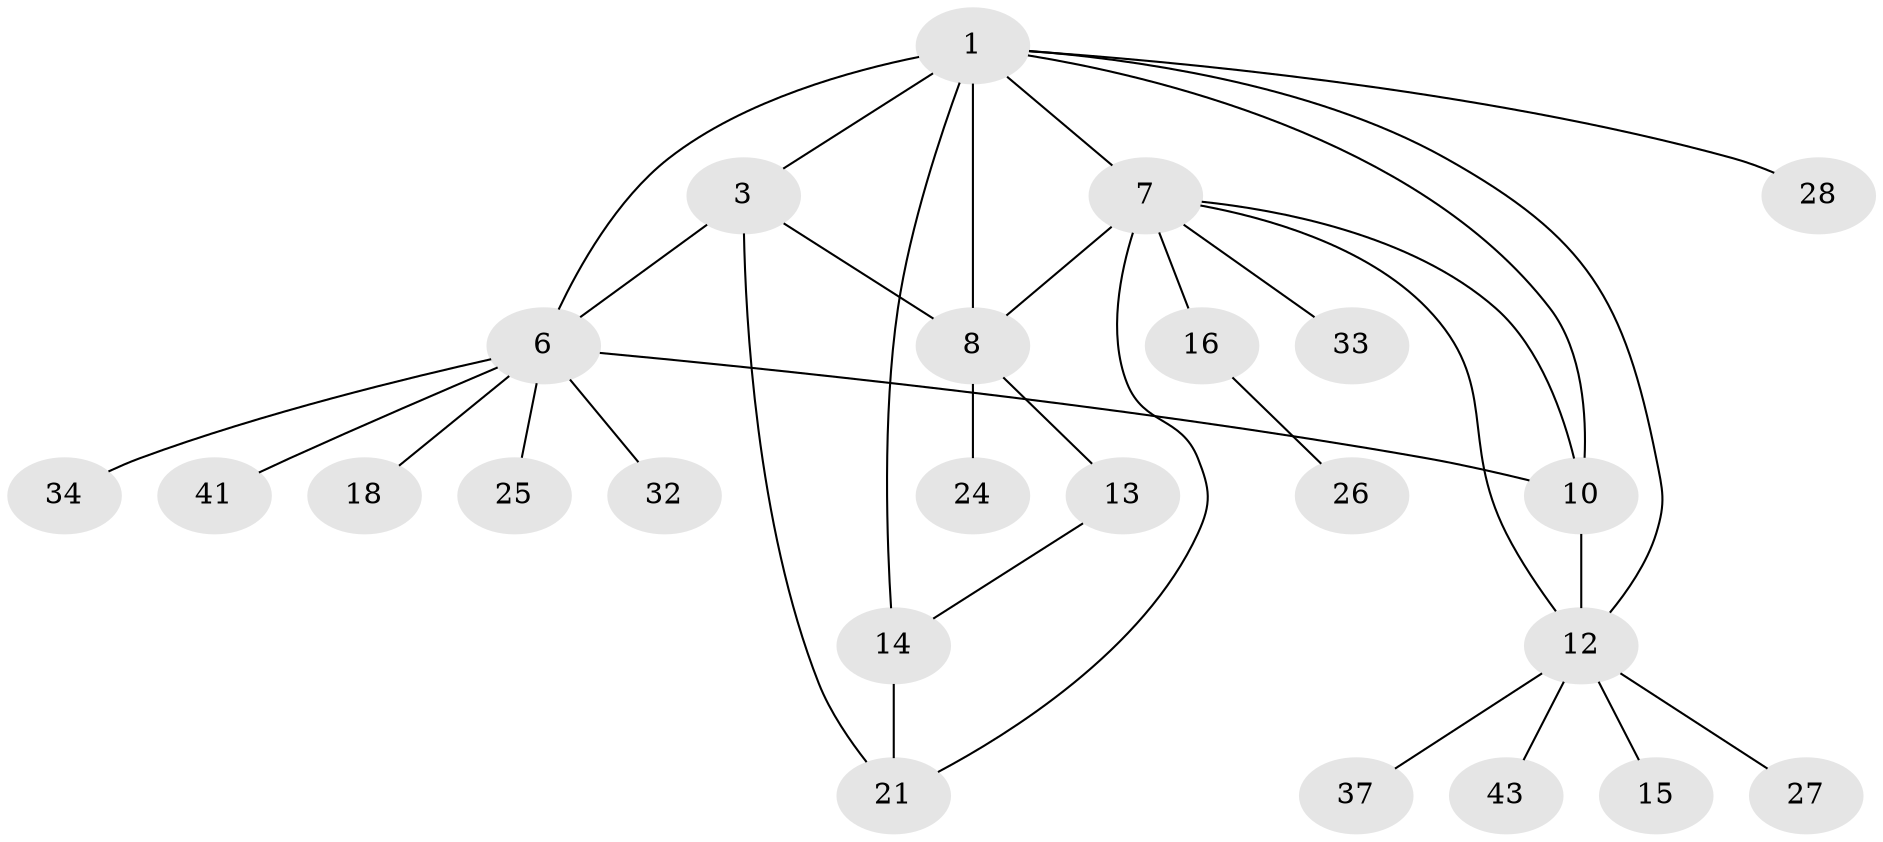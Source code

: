 // original degree distribution, {4: 0.08333333333333333, 7: 0.0625, 3: 0.10416666666666667, 6: 0.041666666666666664, 9: 0.020833333333333332, 5: 0.020833333333333332, 2: 0.20833333333333334, 1: 0.4583333333333333}
// Generated by graph-tools (version 1.1) at 2025/15/03/09/25 04:15:50]
// undirected, 24 vertices, 33 edges
graph export_dot {
graph [start="1"]
  node [color=gray90,style=filled];
  1 [super="+2+44+42"];
  3 [super="+35+5"];
  6 [super="+22+19"];
  7 [super="+9"];
  8 [super="+17"];
  10 [super="+47"];
  12;
  13 [super="+45"];
  14;
  15;
  16 [super="+30+20"];
  18 [super="+29"];
  21 [super="+38"];
  24;
  25;
  26;
  27;
  28;
  32;
  33;
  34;
  37;
  41;
  43;
  1 -- 8;
  1 -- 3 [weight=2];
  1 -- 6;
  1 -- 7 [weight=2];
  1 -- 10;
  1 -- 12;
  1 -- 14 [weight=2];
  1 -- 28;
  3 -- 21;
  3 -- 6;
  3 -- 8;
  6 -- 10;
  6 -- 18;
  6 -- 32;
  6 -- 34;
  6 -- 41;
  6 -- 25;
  7 -- 8;
  7 -- 12;
  7 -- 16;
  7 -- 33;
  7 -- 21;
  7 -- 10;
  8 -- 13;
  8 -- 24;
  10 -- 12;
  12 -- 15;
  12 -- 27;
  12 -- 37;
  12 -- 43;
  13 -- 14;
  14 -- 21;
  16 -- 26;
}
